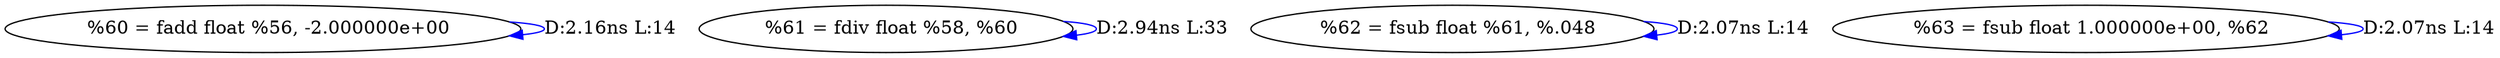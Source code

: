 digraph {
Node0x35bbcc0[label="  %60 = fadd float %56, -2.000000e+00"];
Node0x35bbcc0 -> Node0x35bbcc0[label="D:2.16ns L:14",color=blue];
Node0x35bbda0[label="  %61 = fdiv float %58, %60"];
Node0x35bbda0 -> Node0x35bbda0[label="D:2.94ns L:33",color=blue];
Node0x35bbe80[label="  %62 = fsub float %61, %.048"];
Node0x35bbe80 -> Node0x35bbe80[label="D:2.07ns L:14",color=blue];
Node0x35bbf60[label="  %63 = fsub float 1.000000e+00, %62"];
Node0x35bbf60 -> Node0x35bbf60[label="D:2.07ns L:14",color=blue];
}
